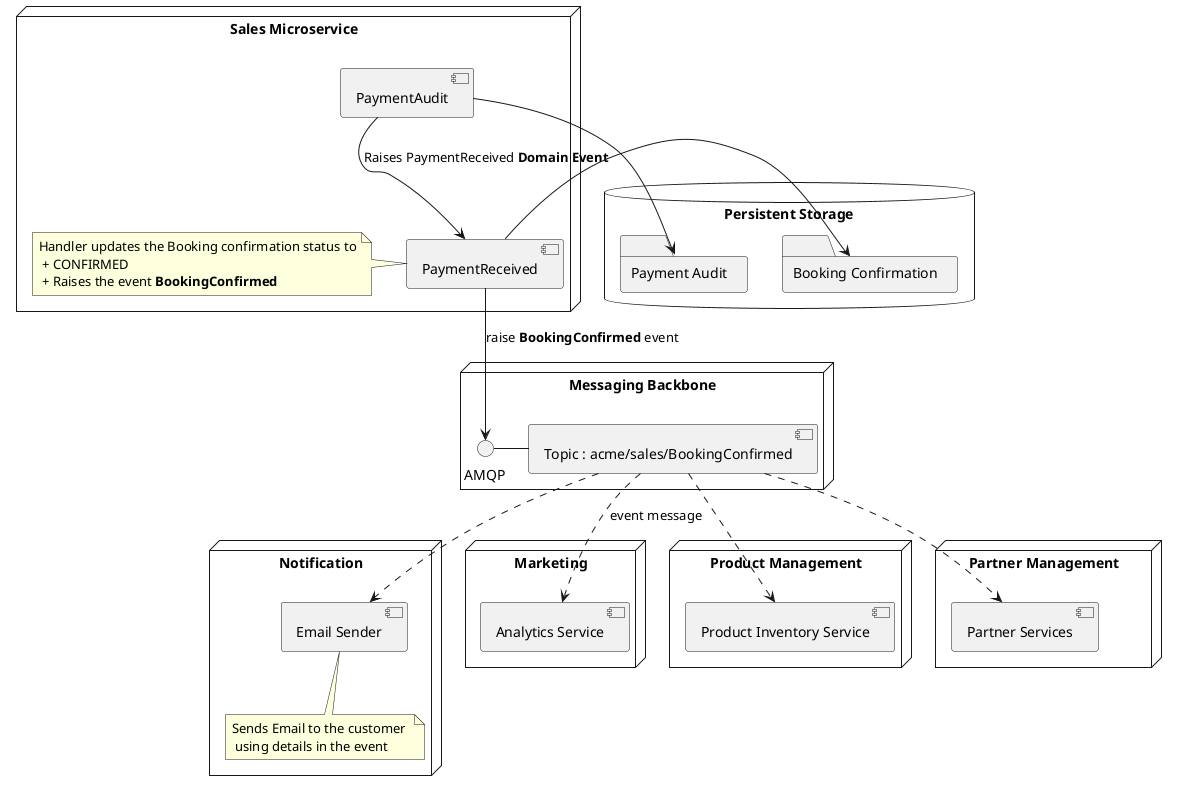 @startuml

top to bottom direction
node "Sales Microservice\n" {
    [PaymentAudit] --> [PaymentReceived] : Raises PaymentReceived <b>Domain Event</b>

note left of [PaymentReceived] : Handler updates the Booking confirmation status to\n + CONFIRMED\n + Raises the event <b>BookingConfirmed</b>
}



database "Persistent Storage" {
    folder "Booking Confirmation"

    folder "Payment Audit"
    [PaymentReceived] -> [Booking Confirmation]
    [PaymentAudit] --> [Payment Audit]
}


node "Messaging Backbone\n" {
 AMQP - [Topic : acme/sales/BookingConfirmed]
 [PaymentReceived] --> [AMQP] : raise <b>BookingConfirmed</b> event
}

node "Notification\n" {
    [Topic : acme/sales/BookingConfirmed] ..> [Email Sender]

note bottom of [Email Sender] : Sends Email to the customer \n using details in the event
}

node "Marketing\n" {
    [Topic : acme/sales/BookingConfirmed] ..> [Analytics Service]: event message
}

node "Product Management\n" {
    [Topic : acme/sales/BookingConfirmed] ..> [Product Inventory Service]
}

node "Partner Management\n" {
    [Topic : acme/sales/BookingConfirmed] ..> [Partner Services]
}



'Title ACME Microservices Events
@enduml